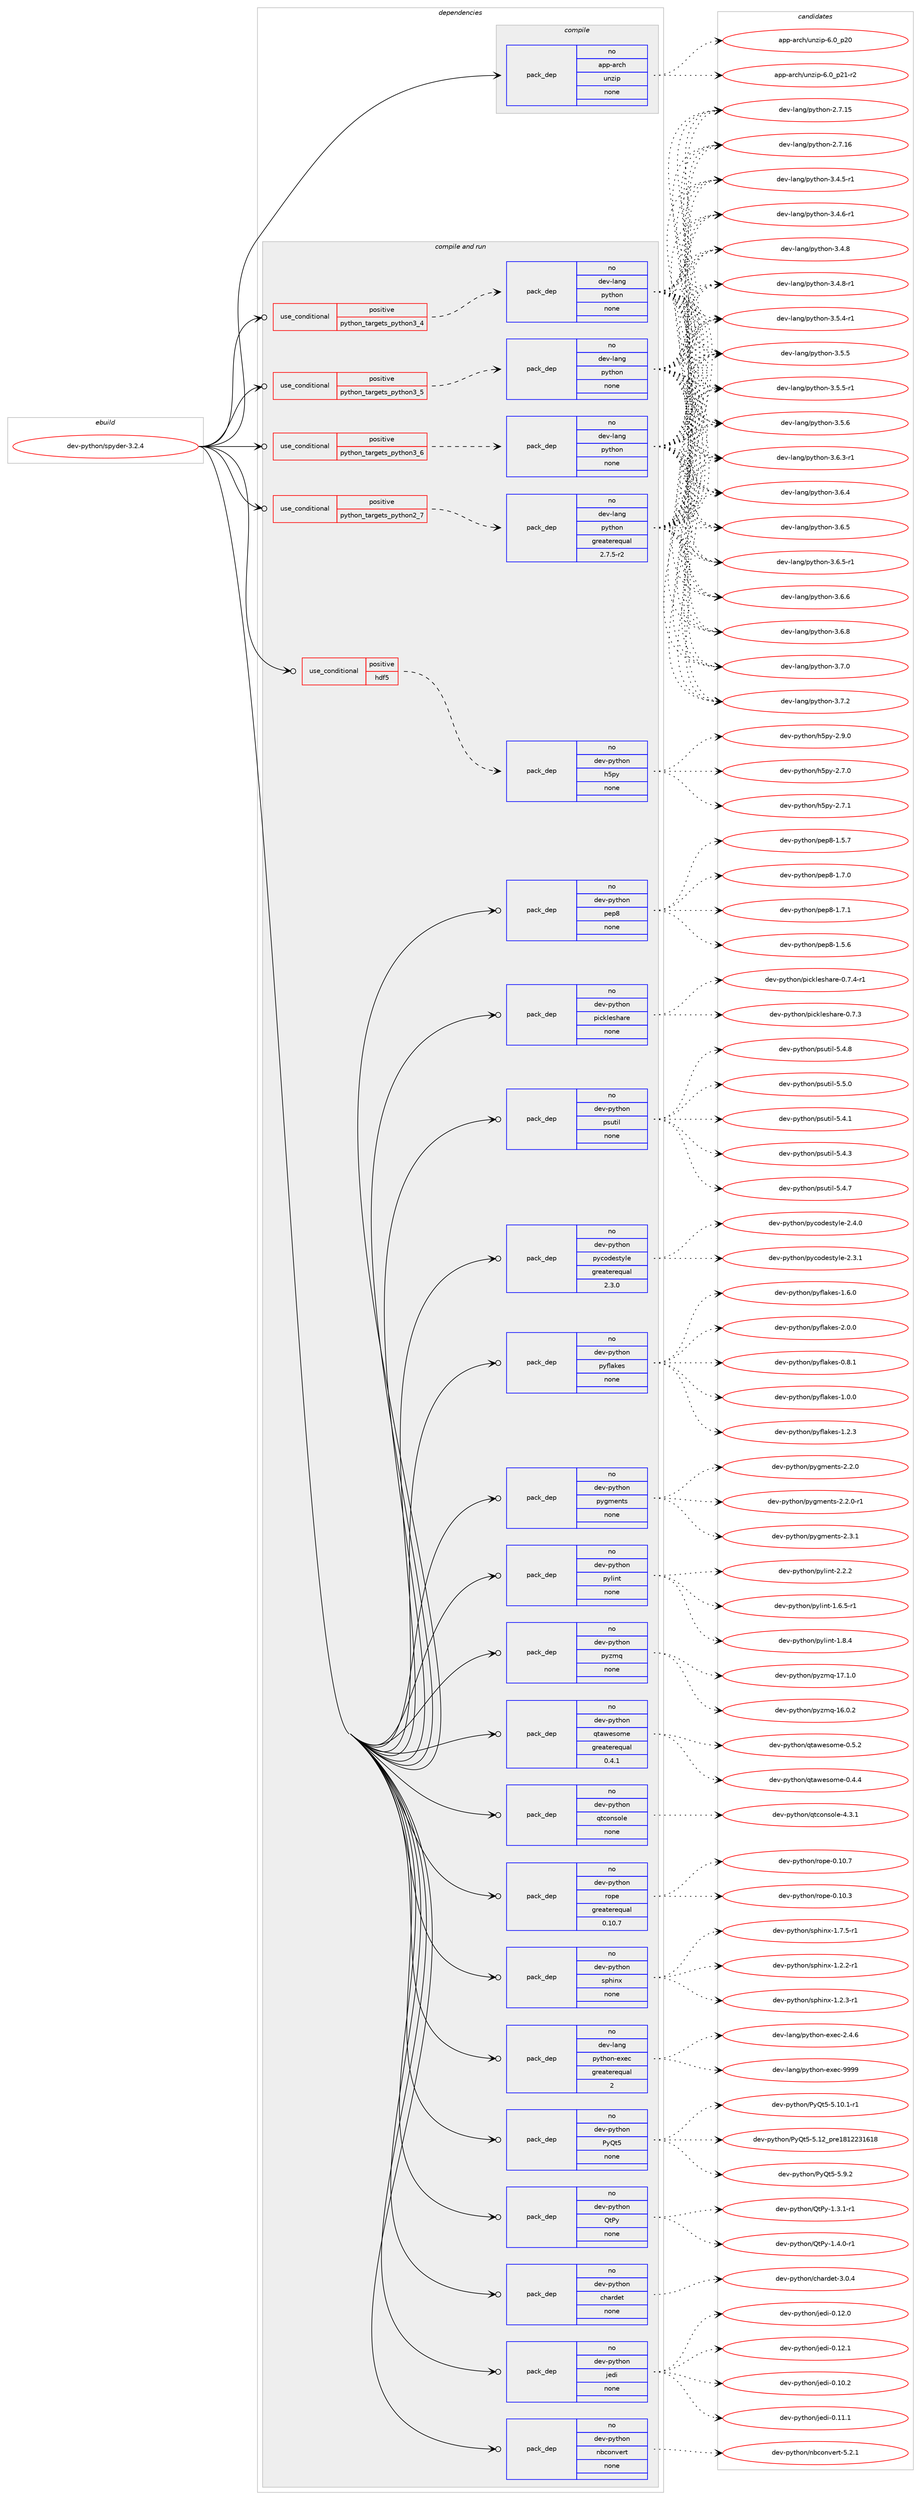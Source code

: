 digraph prolog {

# *************
# Graph options
# *************

newrank=true;
concentrate=true;
compound=true;
graph [rankdir=LR,fontname=Helvetica,fontsize=10,ranksep=1.5];#, ranksep=2.5, nodesep=0.2];
edge  [arrowhead=vee];
node  [fontname=Helvetica,fontsize=10];

# **********
# The ebuild
# **********

subgraph cluster_leftcol {
color=gray;
rank=same;
label=<<i>ebuild</i>>;
id [label="dev-python/spyder-3.2.4", color=red, width=4, href="../dev-python/spyder-3.2.4.svg"];
}

# ****************
# The dependencies
# ****************

subgraph cluster_midcol {
color=gray;
label=<<i>dependencies</i>>;
subgraph cluster_compile {
fillcolor="#eeeeee";
style=filled;
label=<<i>compile</i>>;
subgraph pack1034065 {
dependency1442482 [label=<<TABLE BORDER="0" CELLBORDER="1" CELLSPACING="0" CELLPADDING="4" WIDTH="220"><TR><TD ROWSPAN="6" CELLPADDING="30">pack_dep</TD></TR><TR><TD WIDTH="110">no</TD></TR><TR><TD>app-arch</TD></TR><TR><TD>unzip</TD></TR><TR><TD>none</TD></TR><TR><TD></TD></TR></TABLE>>, shape=none, color=blue];
}
id:e -> dependency1442482:w [weight=20,style="solid",arrowhead="vee"];
}
subgraph cluster_compileandrun {
fillcolor="#eeeeee";
style=filled;
label=<<i>compile and run</i>>;
subgraph cond385055 {
dependency1442483 [label=<<TABLE BORDER="0" CELLBORDER="1" CELLSPACING="0" CELLPADDING="4"><TR><TD ROWSPAN="3" CELLPADDING="10">use_conditional</TD></TR><TR><TD>positive</TD></TR><TR><TD>hdf5</TD></TR></TABLE>>, shape=none, color=red];
subgraph pack1034066 {
dependency1442484 [label=<<TABLE BORDER="0" CELLBORDER="1" CELLSPACING="0" CELLPADDING="4" WIDTH="220"><TR><TD ROWSPAN="6" CELLPADDING="30">pack_dep</TD></TR><TR><TD WIDTH="110">no</TD></TR><TR><TD>dev-python</TD></TR><TR><TD>h5py</TD></TR><TR><TD>none</TD></TR><TR><TD></TD></TR></TABLE>>, shape=none, color=blue];
}
dependency1442483:e -> dependency1442484:w [weight=20,style="dashed",arrowhead="vee"];
}
id:e -> dependency1442483:w [weight=20,style="solid",arrowhead="odotvee"];
subgraph cond385056 {
dependency1442485 [label=<<TABLE BORDER="0" CELLBORDER="1" CELLSPACING="0" CELLPADDING="4"><TR><TD ROWSPAN="3" CELLPADDING="10">use_conditional</TD></TR><TR><TD>positive</TD></TR><TR><TD>python_targets_python2_7</TD></TR></TABLE>>, shape=none, color=red];
subgraph pack1034067 {
dependency1442486 [label=<<TABLE BORDER="0" CELLBORDER="1" CELLSPACING="0" CELLPADDING="4" WIDTH="220"><TR><TD ROWSPAN="6" CELLPADDING="30">pack_dep</TD></TR><TR><TD WIDTH="110">no</TD></TR><TR><TD>dev-lang</TD></TR><TR><TD>python</TD></TR><TR><TD>greaterequal</TD></TR><TR><TD>2.7.5-r2</TD></TR></TABLE>>, shape=none, color=blue];
}
dependency1442485:e -> dependency1442486:w [weight=20,style="dashed",arrowhead="vee"];
}
id:e -> dependency1442485:w [weight=20,style="solid",arrowhead="odotvee"];
subgraph cond385057 {
dependency1442487 [label=<<TABLE BORDER="0" CELLBORDER="1" CELLSPACING="0" CELLPADDING="4"><TR><TD ROWSPAN="3" CELLPADDING="10">use_conditional</TD></TR><TR><TD>positive</TD></TR><TR><TD>python_targets_python3_4</TD></TR></TABLE>>, shape=none, color=red];
subgraph pack1034068 {
dependency1442488 [label=<<TABLE BORDER="0" CELLBORDER="1" CELLSPACING="0" CELLPADDING="4" WIDTH="220"><TR><TD ROWSPAN="6" CELLPADDING="30">pack_dep</TD></TR><TR><TD WIDTH="110">no</TD></TR><TR><TD>dev-lang</TD></TR><TR><TD>python</TD></TR><TR><TD>none</TD></TR><TR><TD></TD></TR></TABLE>>, shape=none, color=blue];
}
dependency1442487:e -> dependency1442488:w [weight=20,style="dashed",arrowhead="vee"];
}
id:e -> dependency1442487:w [weight=20,style="solid",arrowhead="odotvee"];
subgraph cond385058 {
dependency1442489 [label=<<TABLE BORDER="0" CELLBORDER="1" CELLSPACING="0" CELLPADDING="4"><TR><TD ROWSPAN="3" CELLPADDING="10">use_conditional</TD></TR><TR><TD>positive</TD></TR><TR><TD>python_targets_python3_5</TD></TR></TABLE>>, shape=none, color=red];
subgraph pack1034069 {
dependency1442490 [label=<<TABLE BORDER="0" CELLBORDER="1" CELLSPACING="0" CELLPADDING="4" WIDTH="220"><TR><TD ROWSPAN="6" CELLPADDING="30">pack_dep</TD></TR><TR><TD WIDTH="110">no</TD></TR><TR><TD>dev-lang</TD></TR><TR><TD>python</TD></TR><TR><TD>none</TD></TR><TR><TD></TD></TR></TABLE>>, shape=none, color=blue];
}
dependency1442489:e -> dependency1442490:w [weight=20,style="dashed",arrowhead="vee"];
}
id:e -> dependency1442489:w [weight=20,style="solid",arrowhead="odotvee"];
subgraph cond385059 {
dependency1442491 [label=<<TABLE BORDER="0" CELLBORDER="1" CELLSPACING="0" CELLPADDING="4"><TR><TD ROWSPAN="3" CELLPADDING="10">use_conditional</TD></TR><TR><TD>positive</TD></TR><TR><TD>python_targets_python3_6</TD></TR></TABLE>>, shape=none, color=red];
subgraph pack1034070 {
dependency1442492 [label=<<TABLE BORDER="0" CELLBORDER="1" CELLSPACING="0" CELLPADDING="4" WIDTH="220"><TR><TD ROWSPAN="6" CELLPADDING="30">pack_dep</TD></TR><TR><TD WIDTH="110">no</TD></TR><TR><TD>dev-lang</TD></TR><TR><TD>python</TD></TR><TR><TD>none</TD></TR><TR><TD></TD></TR></TABLE>>, shape=none, color=blue];
}
dependency1442491:e -> dependency1442492:w [weight=20,style="dashed",arrowhead="vee"];
}
id:e -> dependency1442491:w [weight=20,style="solid",arrowhead="odotvee"];
subgraph pack1034071 {
dependency1442493 [label=<<TABLE BORDER="0" CELLBORDER="1" CELLSPACING="0" CELLPADDING="4" WIDTH="220"><TR><TD ROWSPAN="6" CELLPADDING="30">pack_dep</TD></TR><TR><TD WIDTH="110">no</TD></TR><TR><TD>dev-lang</TD></TR><TR><TD>python-exec</TD></TR><TR><TD>greaterequal</TD></TR><TR><TD>2</TD></TR></TABLE>>, shape=none, color=blue];
}
id:e -> dependency1442493:w [weight=20,style="solid",arrowhead="odotvee"];
subgraph pack1034072 {
dependency1442494 [label=<<TABLE BORDER="0" CELLBORDER="1" CELLSPACING="0" CELLPADDING="4" WIDTH="220"><TR><TD ROWSPAN="6" CELLPADDING="30">pack_dep</TD></TR><TR><TD WIDTH="110">no</TD></TR><TR><TD>dev-python</TD></TR><TR><TD>PyQt5</TD></TR><TR><TD>none</TD></TR><TR><TD></TD></TR></TABLE>>, shape=none, color=blue];
}
id:e -> dependency1442494:w [weight=20,style="solid",arrowhead="odotvee"];
subgraph pack1034073 {
dependency1442495 [label=<<TABLE BORDER="0" CELLBORDER="1" CELLSPACING="0" CELLPADDING="4" WIDTH="220"><TR><TD ROWSPAN="6" CELLPADDING="30">pack_dep</TD></TR><TR><TD WIDTH="110">no</TD></TR><TR><TD>dev-python</TD></TR><TR><TD>QtPy</TD></TR><TR><TD>none</TD></TR><TR><TD></TD></TR></TABLE>>, shape=none, color=blue];
}
id:e -> dependency1442495:w [weight=20,style="solid",arrowhead="odotvee"];
subgraph pack1034074 {
dependency1442496 [label=<<TABLE BORDER="0" CELLBORDER="1" CELLSPACING="0" CELLPADDING="4" WIDTH="220"><TR><TD ROWSPAN="6" CELLPADDING="30">pack_dep</TD></TR><TR><TD WIDTH="110">no</TD></TR><TR><TD>dev-python</TD></TR><TR><TD>chardet</TD></TR><TR><TD>none</TD></TR><TR><TD></TD></TR></TABLE>>, shape=none, color=blue];
}
id:e -> dependency1442496:w [weight=20,style="solid",arrowhead="odotvee"];
subgraph pack1034075 {
dependency1442497 [label=<<TABLE BORDER="0" CELLBORDER="1" CELLSPACING="0" CELLPADDING="4" WIDTH="220"><TR><TD ROWSPAN="6" CELLPADDING="30">pack_dep</TD></TR><TR><TD WIDTH="110">no</TD></TR><TR><TD>dev-python</TD></TR><TR><TD>jedi</TD></TR><TR><TD>none</TD></TR><TR><TD></TD></TR></TABLE>>, shape=none, color=blue];
}
id:e -> dependency1442497:w [weight=20,style="solid",arrowhead="odotvee"];
subgraph pack1034076 {
dependency1442498 [label=<<TABLE BORDER="0" CELLBORDER="1" CELLSPACING="0" CELLPADDING="4" WIDTH="220"><TR><TD ROWSPAN="6" CELLPADDING="30">pack_dep</TD></TR><TR><TD WIDTH="110">no</TD></TR><TR><TD>dev-python</TD></TR><TR><TD>nbconvert</TD></TR><TR><TD>none</TD></TR><TR><TD></TD></TR></TABLE>>, shape=none, color=blue];
}
id:e -> dependency1442498:w [weight=20,style="solid",arrowhead="odotvee"];
subgraph pack1034077 {
dependency1442499 [label=<<TABLE BORDER="0" CELLBORDER="1" CELLSPACING="0" CELLPADDING="4" WIDTH="220"><TR><TD ROWSPAN="6" CELLPADDING="30">pack_dep</TD></TR><TR><TD WIDTH="110">no</TD></TR><TR><TD>dev-python</TD></TR><TR><TD>pep8</TD></TR><TR><TD>none</TD></TR><TR><TD></TD></TR></TABLE>>, shape=none, color=blue];
}
id:e -> dependency1442499:w [weight=20,style="solid",arrowhead="odotvee"];
subgraph pack1034078 {
dependency1442500 [label=<<TABLE BORDER="0" CELLBORDER="1" CELLSPACING="0" CELLPADDING="4" WIDTH="220"><TR><TD ROWSPAN="6" CELLPADDING="30">pack_dep</TD></TR><TR><TD WIDTH="110">no</TD></TR><TR><TD>dev-python</TD></TR><TR><TD>pickleshare</TD></TR><TR><TD>none</TD></TR><TR><TD></TD></TR></TABLE>>, shape=none, color=blue];
}
id:e -> dependency1442500:w [weight=20,style="solid",arrowhead="odotvee"];
subgraph pack1034079 {
dependency1442501 [label=<<TABLE BORDER="0" CELLBORDER="1" CELLSPACING="0" CELLPADDING="4" WIDTH="220"><TR><TD ROWSPAN="6" CELLPADDING="30">pack_dep</TD></TR><TR><TD WIDTH="110">no</TD></TR><TR><TD>dev-python</TD></TR><TR><TD>psutil</TD></TR><TR><TD>none</TD></TR><TR><TD></TD></TR></TABLE>>, shape=none, color=blue];
}
id:e -> dependency1442501:w [weight=20,style="solid",arrowhead="odotvee"];
subgraph pack1034080 {
dependency1442502 [label=<<TABLE BORDER="0" CELLBORDER="1" CELLSPACING="0" CELLPADDING="4" WIDTH="220"><TR><TD ROWSPAN="6" CELLPADDING="30">pack_dep</TD></TR><TR><TD WIDTH="110">no</TD></TR><TR><TD>dev-python</TD></TR><TR><TD>pycodestyle</TD></TR><TR><TD>greaterequal</TD></TR><TR><TD>2.3.0</TD></TR></TABLE>>, shape=none, color=blue];
}
id:e -> dependency1442502:w [weight=20,style="solid",arrowhead="odotvee"];
subgraph pack1034081 {
dependency1442503 [label=<<TABLE BORDER="0" CELLBORDER="1" CELLSPACING="0" CELLPADDING="4" WIDTH="220"><TR><TD ROWSPAN="6" CELLPADDING="30">pack_dep</TD></TR><TR><TD WIDTH="110">no</TD></TR><TR><TD>dev-python</TD></TR><TR><TD>pyflakes</TD></TR><TR><TD>none</TD></TR><TR><TD></TD></TR></TABLE>>, shape=none, color=blue];
}
id:e -> dependency1442503:w [weight=20,style="solid",arrowhead="odotvee"];
subgraph pack1034082 {
dependency1442504 [label=<<TABLE BORDER="0" CELLBORDER="1" CELLSPACING="0" CELLPADDING="4" WIDTH="220"><TR><TD ROWSPAN="6" CELLPADDING="30">pack_dep</TD></TR><TR><TD WIDTH="110">no</TD></TR><TR><TD>dev-python</TD></TR><TR><TD>pygments</TD></TR><TR><TD>none</TD></TR><TR><TD></TD></TR></TABLE>>, shape=none, color=blue];
}
id:e -> dependency1442504:w [weight=20,style="solid",arrowhead="odotvee"];
subgraph pack1034083 {
dependency1442505 [label=<<TABLE BORDER="0" CELLBORDER="1" CELLSPACING="0" CELLPADDING="4" WIDTH="220"><TR><TD ROWSPAN="6" CELLPADDING="30">pack_dep</TD></TR><TR><TD WIDTH="110">no</TD></TR><TR><TD>dev-python</TD></TR><TR><TD>pylint</TD></TR><TR><TD>none</TD></TR><TR><TD></TD></TR></TABLE>>, shape=none, color=blue];
}
id:e -> dependency1442505:w [weight=20,style="solid",arrowhead="odotvee"];
subgraph pack1034084 {
dependency1442506 [label=<<TABLE BORDER="0" CELLBORDER="1" CELLSPACING="0" CELLPADDING="4" WIDTH="220"><TR><TD ROWSPAN="6" CELLPADDING="30">pack_dep</TD></TR><TR><TD WIDTH="110">no</TD></TR><TR><TD>dev-python</TD></TR><TR><TD>pyzmq</TD></TR><TR><TD>none</TD></TR><TR><TD></TD></TR></TABLE>>, shape=none, color=blue];
}
id:e -> dependency1442506:w [weight=20,style="solid",arrowhead="odotvee"];
subgraph pack1034085 {
dependency1442507 [label=<<TABLE BORDER="0" CELLBORDER="1" CELLSPACING="0" CELLPADDING="4" WIDTH="220"><TR><TD ROWSPAN="6" CELLPADDING="30">pack_dep</TD></TR><TR><TD WIDTH="110">no</TD></TR><TR><TD>dev-python</TD></TR><TR><TD>qtawesome</TD></TR><TR><TD>greaterequal</TD></TR><TR><TD>0.4.1</TD></TR></TABLE>>, shape=none, color=blue];
}
id:e -> dependency1442507:w [weight=20,style="solid",arrowhead="odotvee"];
subgraph pack1034086 {
dependency1442508 [label=<<TABLE BORDER="0" CELLBORDER="1" CELLSPACING="0" CELLPADDING="4" WIDTH="220"><TR><TD ROWSPAN="6" CELLPADDING="30">pack_dep</TD></TR><TR><TD WIDTH="110">no</TD></TR><TR><TD>dev-python</TD></TR><TR><TD>qtconsole</TD></TR><TR><TD>none</TD></TR><TR><TD></TD></TR></TABLE>>, shape=none, color=blue];
}
id:e -> dependency1442508:w [weight=20,style="solid",arrowhead="odotvee"];
subgraph pack1034087 {
dependency1442509 [label=<<TABLE BORDER="0" CELLBORDER="1" CELLSPACING="0" CELLPADDING="4" WIDTH="220"><TR><TD ROWSPAN="6" CELLPADDING="30">pack_dep</TD></TR><TR><TD WIDTH="110">no</TD></TR><TR><TD>dev-python</TD></TR><TR><TD>rope</TD></TR><TR><TD>greaterequal</TD></TR><TR><TD>0.10.7</TD></TR></TABLE>>, shape=none, color=blue];
}
id:e -> dependency1442509:w [weight=20,style="solid",arrowhead="odotvee"];
subgraph pack1034088 {
dependency1442510 [label=<<TABLE BORDER="0" CELLBORDER="1" CELLSPACING="0" CELLPADDING="4" WIDTH="220"><TR><TD ROWSPAN="6" CELLPADDING="30">pack_dep</TD></TR><TR><TD WIDTH="110">no</TD></TR><TR><TD>dev-python</TD></TR><TR><TD>sphinx</TD></TR><TR><TD>none</TD></TR><TR><TD></TD></TR></TABLE>>, shape=none, color=blue];
}
id:e -> dependency1442510:w [weight=20,style="solid",arrowhead="odotvee"];
}
subgraph cluster_run {
fillcolor="#eeeeee";
style=filled;
label=<<i>run</i>>;
}
}

# **************
# The candidates
# **************

subgraph cluster_choices {
rank=same;
color=gray;
label=<<i>candidates</i>>;

subgraph choice1034065 {
color=black;
nodesep=1;
choice971121124597114991044711711012210511245544648951125048 [label="app-arch/unzip-6.0_p20", color=red, width=4,href="../app-arch/unzip-6.0_p20.svg"];
choice9711211245971149910447117110122105112455446489511250494511450 [label="app-arch/unzip-6.0_p21-r2", color=red, width=4,href="../app-arch/unzip-6.0_p21-r2.svg"];
dependency1442482:e -> choice971121124597114991044711711012210511245544648951125048:w [style=dotted,weight="100"];
dependency1442482:e -> choice9711211245971149910447117110122105112455446489511250494511450:w [style=dotted,weight="100"];
}
subgraph choice1034066 {
color=black;
nodesep=1;
choice100101118451121211161041111104710453112121455046554648 [label="dev-python/h5py-2.7.0", color=red, width=4,href="../dev-python/h5py-2.7.0.svg"];
choice100101118451121211161041111104710453112121455046554649 [label="dev-python/h5py-2.7.1", color=red, width=4,href="../dev-python/h5py-2.7.1.svg"];
choice100101118451121211161041111104710453112121455046574648 [label="dev-python/h5py-2.9.0", color=red, width=4,href="../dev-python/h5py-2.9.0.svg"];
dependency1442484:e -> choice100101118451121211161041111104710453112121455046554648:w [style=dotted,weight="100"];
dependency1442484:e -> choice100101118451121211161041111104710453112121455046554649:w [style=dotted,weight="100"];
dependency1442484:e -> choice100101118451121211161041111104710453112121455046574648:w [style=dotted,weight="100"];
}
subgraph choice1034067 {
color=black;
nodesep=1;
choice10010111845108971101034711212111610411111045504655464953 [label="dev-lang/python-2.7.15", color=red, width=4,href="../dev-lang/python-2.7.15.svg"];
choice10010111845108971101034711212111610411111045504655464954 [label="dev-lang/python-2.7.16", color=red, width=4,href="../dev-lang/python-2.7.16.svg"];
choice1001011184510897110103471121211161041111104551465246534511449 [label="dev-lang/python-3.4.5-r1", color=red, width=4,href="../dev-lang/python-3.4.5-r1.svg"];
choice1001011184510897110103471121211161041111104551465246544511449 [label="dev-lang/python-3.4.6-r1", color=red, width=4,href="../dev-lang/python-3.4.6-r1.svg"];
choice100101118451089711010347112121116104111110455146524656 [label="dev-lang/python-3.4.8", color=red, width=4,href="../dev-lang/python-3.4.8.svg"];
choice1001011184510897110103471121211161041111104551465246564511449 [label="dev-lang/python-3.4.8-r1", color=red, width=4,href="../dev-lang/python-3.4.8-r1.svg"];
choice1001011184510897110103471121211161041111104551465346524511449 [label="dev-lang/python-3.5.4-r1", color=red, width=4,href="../dev-lang/python-3.5.4-r1.svg"];
choice100101118451089711010347112121116104111110455146534653 [label="dev-lang/python-3.5.5", color=red, width=4,href="../dev-lang/python-3.5.5.svg"];
choice1001011184510897110103471121211161041111104551465346534511449 [label="dev-lang/python-3.5.5-r1", color=red, width=4,href="../dev-lang/python-3.5.5-r1.svg"];
choice100101118451089711010347112121116104111110455146534654 [label="dev-lang/python-3.5.6", color=red, width=4,href="../dev-lang/python-3.5.6.svg"];
choice1001011184510897110103471121211161041111104551465446514511449 [label="dev-lang/python-3.6.3-r1", color=red, width=4,href="../dev-lang/python-3.6.3-r1.svg"];
choice100101118451089711010347112121116104111110455146544652 [label="dev-lang/python-3.6.4", color=red, width=4,href="../dev-lang/python-3.6.4.svg"];
choice100101118451089711010347112121116104111110455146544653 [label="dev-lang/python-3.6.5", color=red, width=4,href="../dev-lang/python-3.6.5.svg"];
choice1001011184510897110103471121211161041111104551465446534511449 [label="dev-lang/python-3.6.5-r1", color=red, width=4,href="../dev-lang/python-3.6.5-r1.svg"];
choice100101118451089711010347112121116104111110455146544654 [label="dev-lang/python-3.6.6", color=red, width=4,href="../dev-lang/python-3.6.6.svg"];
choice100101118451089711010347112121116104111110455146544656 [label="dev-lang/python-3.6.8", color=red, width=4,href="../dev-lang/python-3.6.8.svg"];
choice100101118451089711010347112121116104111110455146554648 [label="dev-lang/python-3.7.0", color=red, width=4,href="../dev-lang/python-3.7.0.svg"];
choice100101118451089711010347112121116104111110455146554650 [label="dev-lang/python-3.7.2", color=red, width=4,href="../dev-lang/python-3.7.2.svg"];
dependency1442486:e -> choice10010111845108971101034711212111610411111045504655464953:w [style=dotted,weight="100"];
dependency1442486:e -> choice10010111845108971101034711212111610411111045504655464954:w [style=dotted,weight="100"];
dependency1442486:e -> choice1001011184510897110103471121211161041111104551465246534511449:w [style=dotted,weight="100"];
dependency1442486:e -> choice1001011184510897110103471121211161041111104551465246544511449:w [style=dotted,weight="100"];
dependency1442486:e -> choice100101118451089711010347112121116104111110455146524656:w [style=dotted,weight="100"];
dependency1442486:e -> choice1001011184510897110103471121211161041111104551465246564511449:w [style=dotted,weight="100"];
dependency1442486:e -> choice1001011184510897110103471121211161041111104551465346524511449:w [style=dotted,weight="100"];
dependency1442486:e -> choice100101118451089711010347112121116104111110455146534653:w [style=dotted,weight="100"];
dependency1442486:e -> choice1001011184510897110103471121211161041111104551465346534511449:w [style=dotted,weight="100"];
dependency1442486:e -> choice100101118451089711010347112121116104111110455146534654:w [style=dotted,weight="100"];
dependency1442486:e -> choice1001011184510897110103471121211161041111104551465446514511449:w [style=dotted,weight="100"];
dependency1442486:e -> choice100101118451089711010347112121116104111110455146544652:w [style=dotted,weight="100"];
dependency1442486:e -> choice100101118451089711010347112121116104111110455146544653:w [style=dotted,weight="100"];
dependency1442486:e -> choice1001011184510897110103471121211161041111104551465446534511449:w [style=dotted,weight="100"];
dependency1442486:e -> choice100101118451089711010347112121116104111110455146544654:w [style=dotted,weight="100"];
dependency1442486:e -> choice100101118451089711010347112121116104111110455146544656:w [style=dotted,weight="100"];
dependency1442486:e -> choice100101118451089711010347112121116104111110455146554648:w [style=dotted,weight="100"];
dependency1442486:e -> choice100101118451089711010347112121116104111110455146554650:w [style=dotted,weight="100"];
}
subgraph choice1034068 {
color=black;
nodesep=1;
choice10010111845108971101034711212111610411111045504655464953 [label="dev-lang/python-2.7.15", color=red, width=4,href="../dev-lang/python-2.7.15.svg"];
choice10010111845108971101034711212111610411111045504655464954 [label="dev-lang/python-2.7.16", color=red, width=4,href="../dev-lang/python-2.7.16.svg"];
choice1001011184510897110103471121211161041111104551465246534511449 [label="dev-lang/python-3.4.5-r1", color=red, width=4,href="../dev-lang/python-3.4.5-r1.svg"];
choice1001011184510897110103471121211161041111104551465246544511449 [label="dev-lang/python-3.4.6-r1", color=red, width=4,href="../dev-lang/python-3.4.6-r1.svg"];
choice100101118451089711010347112121116104111110455146524656 [label="dev-lang/python-3.4.8", color=red, width=4,href="../dev-lang/python-3.4.8.svg"];
choice1001011184510897110103471121211161041111104551465246564511449 [label="dev-lang/python-3.4.8-r1", color=red, width=4,href="../dev-lang/python-3.4.8-r1.svg"];
choice1001011184510897110103471121211161041111104551465346524511449 [label="dev-lang/python-3.5.4-r1", color=red, width=4,href="../dev-lang/python-3.5.4-r1.svg"];
choice100101118451089711010347112121116104111110455146534653 [label="dev-lang/python-3.5.5", color=red, width=4,href="../dev-lang/python-3.5.5.svg"];
choice1001011184510897110103471121211161041111104551465346534511449 [label="dev-lang/python-3.5.5-r1", color=red, width=4,href="../dev-lang/python-3.5.5-r1.svg"];
choice100101118451089711010347112121116104111110455146534654 [label="dev-lang/python-3.5.6", color=red, width=4,href="../dev-lang/python-3.5.6.svg"];
choice1001011184510897110103471121211161041111104551465446514511449 [label="dev-lang/python-3.6.3-r1", color=red, width=4,href="../dev-lang/python-3.6.3-r1.svg"];
choice100101118451089711010347112121116104111110455146544652 [label="dev-lang/python-3.6.4", color=red, width=4,href="../dev-lang/python-3.6.4.svg"];
choice100101118451089711010347112121116104111110455146544653 [label="dev-lang/python-3.6.5", color=red, width=4,href="../dev-lang/python-3.6.5.svg"];
choice1001011184510897110103471121211161041111104551465446534511449 [label="dev-lang/python-3.6.5-r1", color=red, width=4,href="../dev-lang/python-3.6.5-r1.svg"];
choice100101118451089711010347112121116104111110455146544654 [label="dev-lang/python-3.6.6", color=red, width=4,href="../dev-lang/python-3.6.6.svg"];
choice100101118451089711010347112121116104111110455146544656 [label="dev-lang/python-3.6.8", color=red, width=4,href="../dev-lang/python-3.6.8.svg"];
choice100101118451089711010347112121116104111110455146554648 [label="dev-lang/python-3.7.0", color=red, width=4,href="../dev-lang/python-3.7.0.svg"];
choice100101118451089711010347112121116104111110455146554650 [label="dev-lang/python-3.7.2", color=red, width=4,href="../dev-lang/python-3.7.2.svg"];
dependency1442488:e -> choice10010111845108971101034711212111610411111045504655464953:w [style=dotted,weight="100"];
dependency1442488:e -> choice10010111845108971101034711212111610411111045504655464954:w [style=dotted,weight="100"];
dependency1442488:e -> choice1001011184510897110103471121211161041111104551465246534511449:w [style=dotted,weight="100"];
dependency1442488:e -> choice1001011184510897110103471121211161041111104551465246544511449:w [style=dotted,weight="100"];
dependency1442488:e -> choice100101118451089711010347112121116104111110455146524656:w [style=dotted,weight="100"];
dependency1442488:e -> choice1001011184510897110103471121211161041111104551465246564511449:w [style=dotted,weight="100"];
dependency1442488:e -> choice1001011184510897110103471121211161041111104551465346524511449:w [style=dotted,weight="100"];
dependency1442488:e -> choice100101118451089711010347112121116104111110455146534653:w [style=dotted,weight="100"];
dependency1442488:e -> choice1001011184510897110103471121211161041111104551465346534511449:w [style=dotted,weight="100"];
dependency1442488:e -> choice100101118451089711010347112121116104111110455146534654:w [style=dotted,weight="100"];
dependency1442488:e -> choice1001011184510897110103471121211161041111104551465446514511449:w [style=dotted,weight="100"];
dependency1442488:e -> choice100101118451089711010347112121116104111110455146544652:w [style=dotted,weight="100"];
dependency1442488:e -> choice100101118451089711010347112121116104111110455146544653:w [style=dotted,weight="100"];
dependency1442488:e -> choice1001011184510897110103471121211161041111104551465446534511449:w [style=dotted,weight="100"];
dependency1442488:e -> choice100101118451089711010347112121116104111110455146544654:w [style=dotted,weight="100"];
dependency1442488:e -> choice100101118451089711010347112121116104111110455146544656:w [style=dotted,weight="100"];
dependency1442488:e -> choice100101118451089711010347112121116104111110455146554648:w [style=dotted,weight="100"];
dependency1442488:e -> choice100101118451089711010347112121116104111110455146554650:w [style=dotted,weight="100"];
}
subgraph choice1034069 {
color=black;
nodesep=1;
choice10010111845108971101034711212111610411111045504655464953 [label="dev-lang/python-2.7.15", color=red, width=4,href="../dev-lang/python-2.7.15.svg"];
choice10010111845108971101034711212111610411111045504655464954 [label="dev-lang/python-2.7.16", color=red, width=4,href="../dev-lang/python-2.7.16.svg"];
choice1001011184510897110103471121211161041111104551465246534511449 [label="dev-lang/python-3.4.5-r1", color=red, width=4,href="../dev-lang/python-3.4.5-r1.svg"];
choice1001011184510897110103471121211161041111104551465246544511449 [label="dev-lang/python-3.4.6-r1", color=red, width=4,href="../dev-lang/python-3.4.6-r1.svg"];
choice100101118451089711010347112121116104111110455146524656 [label="dev-lang/python-3.4.8", color=red, width=4,href="../dev-lang/python-3.4.8.svg"];
choice1001011184510897110103471121211161041111104551465246564511449 [label="dev-lang/python-3.4.8-r1", color=red, width=4,href="../dev-lang/python-3.4.8-r1.svg"];
choice1001011184510897110103471121211161041111104551465346524511449 [label="dev-lang/python-3.5.4-r1", color=red, width=4,href="../dev-lang/python-3.5.4-r1.svg"];
choice100101118451089711010347112121116104111110455146534653 [label="dev-lang/python-3.5.5", color=red, width=4,href="../dev-lang/python-3.5.5.svg"];
choice1001011184510897110103471121211161041111104551465346534511449 [label="dev-lang/python-3.5.5-r1", color=red, width=4,href="../dev-lang/python-3.5.5-r1.svg"];
choice100101118451089711010347112121116104111110455146534654 [label="dev-lang/python-3.5.6", color=red, width=4,href="../dev-lang/python-3.5.6.svg"];
choice1001011184510897110103471121211161041111104551465446514511449 [label="dev-lang/python-3.6.3-r1", color=red, width=4,href="../dev-lang/python-3.6.3-r1.svg"];
choice100101118451089711010347112121116104111110455146544652 [label="dev-lang/python-3.6.4", color=red, width=4,href="../dev-lang/python-3.6.4.svg"];
choice100101118451089711010347112121116104111110455146544653 [label="dev-lang/python-3.6.5", color=red, width=4,href="../dev-lang/python-3.6.5.svg"];
choice1001011184510897110103471121211161041111104551465446534511449 [label="dev-lang/python-3.6.5-r1", color=red, width=4,href="../dev-lang/python-3.6.5-r1.svg"];
choice100101118451089711010347112121116104111110455146544654 [label="dev-lang/python-3.6.6", color=red, width=4,href="../dev-lang/python-3.6.6.svg"];
choice100101118451089711010347112121116104111110455146544656 [label="dev-lang/python-3.6.8", color=red, width=4,href="../dev-lang/python-3.6.8.svg"];
choice100101118451089711010347112121116104111110455146554648 [label="dev-lang/python-3.7.0", color=red, width=4,href="../dev-lang/python-3.7.0.svg"];
choice100101118451089711010347112121116104111110455146554650 [label="dev-lang/python-3.7.2", color=red, width=4,href="../dev-lang/python-3.7.2.svg"];
dependency1442490:e -> choice10010111845108971101034711212111610411111045504655464953:w [style=dotted,weight="100"];
dependency1442490:e -> choice10010111845108971101034711212111610411111045504655464954:w [style=dotted,weight="100"];
dependency1442490:e -> choice1001011184510897110103471121211161041111104551465246534511449:w [style=dotted,weight="100"];
dependency1442490:e -> choice1001011184510897110103471121211161041111104551465246544511449:w [style=dotted,weight="100"];
dependency1442490:e -> choice100101118451089711010347112121116104111110455146524656:w [style=dotted,weight="100"];
dependency1442490:e -> choice1001011184510897110103471121211161041111104551465246564511449:w [style=dotted,weight="100"];
dependency1442490:e -> choice1001011184510897110103471121211161041111104551465346524511449:w [style=dotted,weight="100"];
dependency1442490:e -> choice100101118451089711010347112121116104111110455146534653:w [style=dotted,weight="100"];
dependency1442490:e -> choice1001011184510897110103471121211161041111104551465346534511449:w [style=dotted,weight="100"];
dependency1442490:e -> choice100101118451089711010347112121116104111110455146534654:w [style=dotted,weight="100"];
dependency1442490:e -> choice1001011184510897110103471121211161041111104551465446514511449:w [style=dotted,weight="100"];
dependency1442490:e -> choice100101118451089711010347112121116104111110455146544652:w [style=dotted,weight="100"];
dependency1442490:e -> choice100101118451089711010347112121116104111110455146544653:w [style=dotted,weight="100"];
dependency1442490:e -> choice1001011184510897110103471121211161041111104551465446534511449:w [style=dotted,weight="100"];
dependency1442490:e -> choice100101118451089711010347112121116104111110455146544654:w [style=dotted,weight="100"];
dependency1442490:e -> choice100101118451089711010347112121116104111110455146544656:w [style=dotted,weight="100"];
dependency1442490:e -> choice100101118451089711010347112121116104111110455146554648:w [style=dotted,weight="100"];
dependency1442490:e -> choice100101118451089711010347112121116104111110455146554650:w [style=dotted,weight="100"];
}
subgraph choice1034070 {
color=black;
nodesep=1;
choice10010111845108971101034711212111610411111045504655464953 [label="dev-lang/python-2.7.15", color=red, width=4,href="../dev-lang/python-2.7.15.svg"];
choice10010111845108971101034711212111610411111045504655464954 [label="dev-lang/python-2.7.16", color=red, width=4,href="../dev-lang/python-2.7.16.svg"];
choice1001011184510897110103471121211161041111104551465246534511449 [label="dev-lang/python-3.4.5-r1", color=red, width=4,href="../dev-lang/python-3.4.5-r1.svg"];
choice1001011184510897110103471121211161041111104551465246544511449 [label="dev-lang/python-3.4.6-r1", color=red, width=4,href="../dev-lang/python-3.4.6-r1.svg"];
choice100101118451089711010347112121116104111110455146524656 [label="dev-lang/python-3.4.8", color=red, width=4,href="../dev-lang/python-3.4.8.svg"];
choice1001011184510897110103471121211161041111104551465246564511449 [label="dev-lang/python-3.4.8-r1", color=red, width=4,href="../dev-lang/python-3.4.8-r1.svg"];
choice1001011184510897110103471121211161041111104551465346524511449 [label="dev-lang/python-3.5.4-r1", color=red, width=4,href="../dev-lang/python-3.5.4-r1.svg"];
choice100101118451089711010347112121116104111110455146534653 [label="dev-lang/python-3.5.5", color=red, width=4,href="../dev-lang/python-3.5.5.svg"];
choice1001011184510897110103471121211161041111104551465346534511449 [label="dev-lang/python-3.5.5-r1", color=red, width=4,href="../dev-lang/python-3.5.5-r1.svg"];
choice100101118451089711010347112121116104111110455146534654 [label="dev-lang/python-3.5.6", color=red, width=4,href="../dev-lang/python-3.5.6.svg"];
choice1001011184510897110103471121211161041111104551465446514511449 [label="dev-lang/python-3.6.3-r1", color=red, width=4,href="../dev-lang/python-3.6.3-r1.svg"];
choice100101118451089711010347112121116104111110455146544652 [label="dev-lang/python-3.6.4", color=red, width=4,href="../dev-lang/python-3.6.4.svg"];
choice100101118451089711010347112121116104111110455146544653 [label="dev-lang/python-3.6.5", color=red, width=4,href="../dev-lang/python-3.6.5.svg"];
choice1001011184510897110103471121211161041111104551465446534511449 [label="dev-lang/python-3.6.5-r1", color=red, width=4,href="../dev-lang/python-3.6.5-r1.svg"];
choice100101118451089711010347112121116104111110455146544654 [label="dev-lang/python-3.6.6", color=red, width=4,href="../dev-lang/python-3.6.6.svg"];
choice100101118451089711010347112121116104111110455146544656 [label="dev-lang/python-3.6.8", color=red, width=4,href="../dev-lang/python-3.6.8.svg"];
choice100101118451089711010347112121116104111110455146554648 [label="dev-lang/python-3.7.0", color=red, width=4,href="../dev-lang/python-3.7.0.svg"];
choice100101118451089711010347112121116104111110455146554650 [label="dev-lang/python-3.7.2", color=red, width=4,href="../dev-lang/python-3.7.2.svg"];
dependency1442492:e -> choice10010111845108971101034711212111610411111045504655464953:w [style=dotted,weight="100"];
dependency1442492:e -> choice10010111845108971101034711212111610411111045504655464954:w [style=dotted,weight="100"];
dependency1442492:e -> choice1001011184510897110103471121211161041111104551465246534511449:w [style=dotted,weight="100"];
dependency1442492:e -> choice1001011184510897110103471121211161041111104551465246544511449:w [style=dotted,weight="100"];
dependency1442492:e -> choice100101118451089711010347112121116104111110455146524656:w [style=dotted,weight="100"];
dependency1442492:e -> choice1001011184510897110103471121211161041111104551465246564511449:w [style=dotted,weight="100"];
dependency1442492:e -> choice1001011184510897110103471121211161041111104551465346524511449:w [style=dotted,weight="100"];
dependency1442492:e -> choice100101118451089711010347112121116104111110455146534653:w [style=dotted,weight="100"];
dependency1442492:e -> choice1001011184510897110103471121211161041111104551465346534511449:w [style=dotted,weight="100"];
dependency1442492:e -> choice100101118451089711010347112121116104111110455146534654:w [style=dotted,weight="100"];
dependency1442492:e -> choice1001011184510897110103471121211161041111104551465446514511449:w [style=dotted,weight="100"];
dependency1442492:e -> choice100101118451089711010347112121116104111110455146544652:w [style=dotted,weight="100"];
dependency1442492:e -> choice100101118451089711010347112121116104111110455146544653:w [style=dotted,weight="100"];
dependency1442492:e -> choice1001011184510897110103471121211161041111104551465446534511449:w [style=dotted,weight="100"];
dependency1442492:e -> choice100101118451089711010347112121116104111110455146544654:w [style=dotted,weight="100"];
dependency1442492:e -> choice100101118451089711010347112121116104111110455146544656:w [style=dotted,weight="100"];
dependency1442492:e -> choice100101118451089711010347112121116104111110455146554648:w [style=dotted,weight="100"];
dependency1442492:e -> choice100101118451089711010347112121116104111110455146554650:w [style=dotted,weight="100"];
}
subgraph choice1034071 {
color=black;
nodesep=1;
choice1001011184510897110103471121211161041111104510112010199455046524654 [label="dev-lang/python-exec-2.4.6", color=red, width=4,href="../dev-lang/python-exec-2.4.6.svg"];
choice10010111845108971101034711212111610411111045101120101994557575757 [label="dev-lang/python-exec-9999", color=red, width=4,href="../dev-lang/python-exec-9999.svg"];
dependency1442493:e -> choice1001011184510897110103471121211161041111104510112010199455046524654:w [style=dotted,weight="100"];
dependency1442493:e -> choice10010111845108971101034711212111610411111045101120101994557575757:w [style=dotted,weight="100"];
}
subgraph choice1034072 {
color=black;
nodesep=1;
choice1001011184511212111610411111047801218111653455346494846494511449 [label="dev-python/PyQt5-5.10.1-r1", color=red, width=4,href="../dev-python/PyQt5-5.10.1-r1.svg"];
choice100101118451121211161041111104780121811165345534649509511211410149564950505149544956 [label="dev-python/PyQt5-5.12_pre1812231618", color=red, width=4,href="../dev-python/PyQt5-5.12_pre1812231618.svg"];
choice1001011184511212111610411111047801218111653455346574650 [label="dev-python/PyQt5-5.9.2", color=red, width=4,href="../dev-python/PyQt5-5.9.2.svg"];
dependency1442494:e -> choice1001011184511212111610411111047801218111653455346494846494511449:w [style=dotted,weight="100"];
dependency1442494:e -> choice100101118451121211161041111104780121811165345534649509511211410149564950505149544956:w [style=dotted,weight="100"];
dependency1442494:e -> choice1001011184511212111610411111047801218111653455346574650:w [style=dotted,weight="100"];
}
subgraph choice1034073 {
color=black;
nodesep=1;
choice100101118451121211161041111104781116801214549465146494511449 [label="dev-python/QtPy-1.3.1-r1", color=red, width=4,href="../dev-python/QtPy-1.3.1-r1.svg"];
choice100101118451121211161041111104781116801214549465246484511449 [label="dev-python/QtPy-1.4.0-r1", color=red, width=4,href="../dev-python/QtPy-1.4.0-r1.svg"];
dependency1442495:e -> choice100101118451121211161041111104781116801214549465146494511449:w [style=dotted,weight="100"];
dependency1442495:e -> choice100101118451121211161041111104781116801214549465246484511449:w [style=dotted,weight="100"];
}
subgraph choice1034074 {
color=black;
nodesep=1;
choice10010111845112121116104111110479910497114100101116455146484652 [label="dev-python/chardet-3.0.4", color=red, width=4,href="../dev-python/chardet-3.0.4.svg"];
dependency1442496:e -> choice10010111845112121116104111110479910497114100101116455146484652:w [style=dotted,weight="100"];
}
subgraph choice1034075 {
color=black;
nodesep=1;
choice100101118451121211161041111104710610110010545484649484650 [label="dev-python/jedi-0.10.2", color=red, width=4,href="../dev-python/jedi-0.10.2.svg"];
choice100101118451121211161041111104710610110010545484649494649 [label="dev-python/jedi-0.11.1", color=red, width=4,href="../dev-python/jedi-0.11.1.svg"];
choice100101118451121211161041111104710610110010545484649504648 [label="dev-python/jedi-0.12.0", color=red, width=4,href="../dev-python/jedi-0.12.0.svg"];
choice100101118451121211161041111104710610110010545484649504649 [label="dev-python/jedi-0.12.1", color=red, width=4,href="../dev-python/jedi-0.12.1.svg"];
dependency1442497:e -> choice100101118451121211161041111104710610110010545484649484650:w [style=dotted,weight="100"];
dependency1442497:e -> choice100101118451121211161041111104710610110010545484649494649:w [style=dotted,weight="100"];
dependency1442497:e -> choice100101118451121211161041111104710610110010545484649504648:w [style=dotted,weight="100"];
dependency1442497:e -> choice100101118451121211161041111104710610110010545484649504649:w [style=dotted,weight="100"];
}
subgraph choice1034076 {
color=black;
nodesep=1;
choice10010111845112121116104111110471109899111110118101114116455346504649 [label="dev-python/nbconvert-5.2.1", color=red, width=4,href="../dev-python/nbconvert-5.2.1.svg"];
dependency1442498:e -> choice10010111845112121116104111110471109899111110118101114116455346504649:w [style=dotted,weight="100"];
}
subgraph choice1034077 {
color=black;
nodesep=1;
choice100101118451121211161041111104711210111256454946534654 [label="dev-python/pep8-1.5.6", color=red, width=4,href="../dev-python/pep8-1.5.6.svg"];
choice100101118451121211161041111104711210111256454946534655 [label="dev-python/pep8-1.5.7", color=red, width=4,href="../dev-python/pep8-1.5.7.svg"];
choice100101118451121211161041111104711210111256454946554648 [label="dev-python/pep8-1.7.0", color=red, width=4,href="../dev-python/pep8-1.7.0.svg"];
choice100101118451121211161041111104711210111256454946554649 [label="dev-python/pep8-1.7.1", color=red, width=4,href="../dev-python/pep8-1.7.1.svg"];
dependency1442499:e -> choice100101118451121211161041111104711210111256454946534654:w [style=dotted,weight="100"];
dependency1442499:e -> choice100101118451121211161041111104711210111256454946534655:w [style=dotted,weight="100"];
dependency1442499:e -> choice100101118451121211161041111104711210111256454946554648:w [style=dotted,weight="100"];
dependency1442499:e -> choice100101118451121211161041111104711210111256454946554649:w [style=dotted,weight="100"];
}
subgraph choice1034078 {
color=black;
nodesep=1;
choice10010111845112121116104111110471121059910710810111510497114101454846554651 [label="dev-python/pickleshare-0.7.3", color=red, width=4,href="../dev-python/pickleshare-0.7.3.svg"];
choice100101118451121211161041111104711210599107108101115104971141014548465546524511449 [label="dev-python/pickleshare-0.7.4-r1", color=red, width=4,href="../dev-python/pickleshare-0.7.4-r1.svg"];
dependency1442500:e -> choice10010111845112121116104111110471121059910710810111510497114101454846554651:w [style=dotted,weight="100"];
dependency1442500:e -> choice100101118451121211161041111104711210599107108101115104971141014548465546524511449:w [style=dotted,weight="100"];
}
subgraph choice1034079 {
color=black;
nodesep=1;
choice1001011184511212111610411111047112115117116105108455346524649 [label="dev-python/psutil-5.4.1", color=red, width=4,href="../dev-python/psutil-5.4.1.svg"];
choice1001011184511212111610411111047112115117116105108455346524651 [label="dev-python/psutil-5.4.3", color=red, width=4,href="../dev-python/psutil-5.4.3.svg"];
choice1001011184511212111610411111047112115117116105108455346524655 [label="dev-python/psutil-5.4.7", color=red, width=4,href="../dev-python/psutil-5.4.7.svg"];
choice1001011184511212111610411111047112115117116105108455346524656 [label="dev-python/psutil-5.4.8", color=red, width=4,href="../dev-python/psutil-5.4.8.svg"];
choice1001011184511212111610411111047112115117116105108455346534648 [label="dev-python/psutil-5.5.0", color=red, width=4,href="../dev-python/psutil-5.5.0.svg"];
dependency1442501:e -> choice1001011184511212111610411111047112115117116105108455346524649:w [style=dotted,weight="100"];
dependency1442501:e -> choice1001011184511212111610411111047112115117116105108455346524651:w [style=dotted,weight="100"];
dependency1442501:e -> choice1001011184511212111610411111047112115117116105108455346524655:w [style=dotted,weight="100"];
dependency1442501:e -> choice1001011184511212111610411111047112115117116105108455346524656:w [style=dotted,weight="100"];
dependency1442501:e -> choice1001011184511212111610411111047112115117116105108455346534648:w [style=dotted,weight="100"];
}
subgraph choice1034080 {
color=black;
nodesep=1;
choice100101118451121211161041111104711212199111100101115116121108101455046514649 [label="dev-python/pycodestyle-2.3.1", color=red, width=4,href="../dev-python/pycodestyle-2.3.1.svg"];
choice100101118451121211161041111104711212199111100101115116121108101455046524648 [label="dev-python/pycodestyle-2.4.0", color=red, width=4,href="../dev-python/pycodestyle-2.4.0.svg"];
dependency1442502:e -> choice100101118451121211161041111104711212199111100101115116121108101455046514649:w [style=dotted,weight="100"];
dependency1442502:e -> choice100101118451121211161041111104711212199111100101115116121108101455046524648:w [style=dotted,weight="100"];
}
subgraph choice1034081 {
color=black;
nodesep=1;
choice100101118451121211161041111104711212110210897107101115454846564649 [label="dev-python/pyflakes-0.8.1", color=red, width=4,href="../dev-python/pyflakes-0.8.1.svg"];
choice100101118451121211161041111104711212110210897107101115454946484648 [label="dev-python/pyflakes-1.0.0", color=red, width=4,href="../dev-python/pyflakes-1.0.0.svg"];
choice100101118451121211161041111104711212110210897107101115454946504651 [label="dev-python/pyflakes-1.2.3", color=red, width=4,href="../dev-python/pyflakes-1.2.3.svg"];
choice100101118451121211161041111104711212110210897107101115454946544648 [label="dev-python/pyflakes-1.6.0", color=red, width=4,href="../dev-python/pyflakes-1.6.0.svg"];
choice100101118451121211161041111104711212110210897107101115455046484648 [label="dev-python/pyflakes-2.0.0", color=red, width=4,href="../dev-python/pyflakes-2.0.0.svg"];
dependency1442503:e -> choice100101118451121211161041111104711212110210897107101115454846564649:w [style=dotted,weight="100"];
dependency1442503:e -> choice100101118451121211161041111104711212110210897107101115454946484648:w [style=dotted,weight="100"];
dependency1442503:e -> choice100101118451121211161041111104711212110210897107101115454946504651:w [style=dotted,weight="100"];
dependency1442503:e -> choice100101118451121211161041111104711212110210897107101115454946544648:w [style=dotted,weight="100"];
dependency1442503:e -> choice100101118451121211161041111104711212110210897107101115455046484648:w [style=dotted,weight="100"];
}
subgraph choice1034082 {
color=black;
nodesep=1;
choice1001011184511212111610411111047112121103109101110116115455046504648 [label="dev-python/pygments-2.2.0", color=red, width=4,href="../dev-python/pygments-2.2.0.svg"];
choice10010111845112121116104111110471121211031091011101161154550465046484511449 [label="dev-python/pygments-2.2.0-r1", color=red, width=4,href="../dev-python/pygments-2.2.0-r1.svg"];
choice1001011184511212111610411111047112121103109101110116115455046514649 [label="dev-python/pygments-2.3.1", color=red, width=4,href="../dev-python/pygments-2.3.1.svg"];
dependency1442504:e -> choice1001011184511212111610411111047112121103109101110116115455046504648:w [style=dotted,weight="100"];
dependency1442504:e -> choice10010111845112121116104111110471121211031091011101161154550465046484511449:w [style=dotted,weight="100"];
dependency1442504:e -> choice1001011184511212111610411111047112121103109101110116115455046514649:w [style=dotted,weight="100"];
}
subgraph choice1034083 {
color=black;
nodesep=1;
choice10010111845112121116104111110471121211081051101164549465446534511449 [label="dev-python/pylint-1.6.5-r1", color=red, width=4,href="../dev-python/pylint-1.6.5-r1.svg"];
choice1001011184511212111610411111047112121108105110116454946564652 [label="dev-python/pylint-1.8.4", color=red, width=4,href="../dev-python/pylint-1.8.4.svg"];
choice1001011184511212111610411111047112121108105110116455046504650 [label="dev-python/pylint-2.2.2", color=red, width=4,href="../dev-python/pylint-2.2.2.svg"];
dependency1442505:e -> choice10010111845112121116104111110471121211081051101164549465446534511449:w [style=dotted,weight="100"];
dependency1442505:e -> choice1001011184511212111610411111047112121108105110116454946564652:w [style=dotted,weight="100"];
dependency1442505:e -> choice1001011184511212111610411111047112121108105110116455046504650:w [style=dotted,weight="100"];
}
subgraph choice1034084 {
color=black;
nodesep=1;
choice100101118451121211161041111104711212112210911345495446484650 [label="dev-python/pyzmq-16.0.2", color=red, width=4,href="../dev-python/pyzmq-16.0.2.svg"];
choice100101118451121211161041111104711212112210911345495546494648 [label="dev-python/pyzmq-17.1.0", color=red, width=4,href="../dev-python/pyzmq-17.1.0.svg"];
dependency1442506:e -> choice100101118451121211161041111104711212112210911345495446484650:w [style=dotted,weight="100"];
dependency1442506:e -> choice100101118451121211161041111104711212112210911345495546494648:w [style=dotted,weight="100"];
}
subgraph choice1034085 {
color=black;
nodesep=1;
choice100101118451121211161041111104711311697119101115111109101454846524652 [label="dev-python/qtawesome-0.4.4", color=red, width=4,href="../dev-python/qtawesome-0.4.4.svg"];
choice100101118451121211161041111104711311697119101115111109101454846534650 [label="dev-python/qtawesome-0.5.2", color=red, width=4,href="../dev-python/qtawesome-0.5.2.svg"];
dependency1442507:e -> choice100101118451121211161041111104711311697119101115111109101454846524652:w [style=dotted,weight="100"];
dependency1442507:e -> choice100101118451121211161041111104711311697119101115111109101454846534650:w [style=dotted,weight="100"];
}
subgraph choice1034086 {
color=black;
nodesep=1;
choice100101118451121211161041111104711311699111110115111108101455246514649 [label="dev-python/qtconsole-4.3.1", color=red, width=4,href="../dev-python/qtconsole-4.3.1.svg"];
dependency1442508:e -> choice100101118451121211161041111104711311699111110115111108101455246514649:w [style=dotted,weight="100"];
}
subgraph choice1034087 {
color=black;
nodesep=1;
choice100101118451121211161041111104711411111210145484649484651 [label="dev-python/rope-0.10.3", color=red, width=4,href="../dev-python/rope-0.10.3.svg"];
choice100101118451121211161041111104711411111210145484649484655 [label="dev-python/rope-0.10.7", color=red, width=4,href="../dev-python/rope-0.10.7.svg"];
dependency1442509:e -> choice100101118451121211161041111104711411111210145484649484651:w [style=dotted,weight="100"];
dependency1442509:e -> choice100101118451121211161041111104711411111210145484649484655:w [style=dotted,weight="100"];
}
subgraph choice1034088 {
color=black;
nodesep=1;
choice10010111845112121116104111110471151121041051101204549465046504511449 [label="dev-python/sphinx-1.2.2-r1", color=red, width=4,href="../dev-python/sphinx-1.2.2-r1.svg"];
choice10010111845112121116104111110471151121041051101204549465046514511449 [label="dev-python/sphinx-1.2.3-r1", color=red, width=4,href="../dev-python/sphinx-1.2.3-r1.svg"];
choice10010111845112121116104111110471151121041051101204549465546534511449 [label="dev-python/sphinx-1.7.5-r1", color=red, width=4,href="../dev-python/sphinx-1.7.5-r1.svg"];
dependency1442510:e -> choice10010111845112121116104111110471151121041051101204549465046504511449:w [style=dotted,weight="100"];
dependency1442510:e -> choice10010111845112121116104111110471151121041051101204549465046514511449:w [style=dotted,weight="100"];
dependency1442510:e -> choice10010111845112121116104111110471151121041051101204549465546534511449:w [style=dotted,weight="100"];
}
}

}
